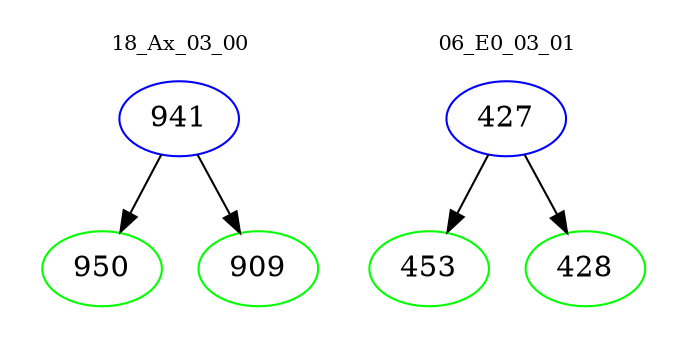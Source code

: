 digraph{
subgraph cluster_0 {
color = white
label = "18_Ax_03_00";
fontsize=10;
T0_941 [label="941", color="blue"]
T0_941 -> T0_950 [color="black"]
T0_950 [label="950", color="green"]
T0_941 -> T0_909 [color="black"]
T0_909 [label="909", color="green"]
}
subgraph cluster_1 {
color = white
label = "06_E0_03_01";
fontsize=10;
T1_427 [label="427", color="blue"]
T1_427 -> T1_453 [color="black"]
T1_453 [label="453", color="green"]
T1_427 -> T1_428 [color="black"]
T1_428 [label="428", color="green"]
}
}
